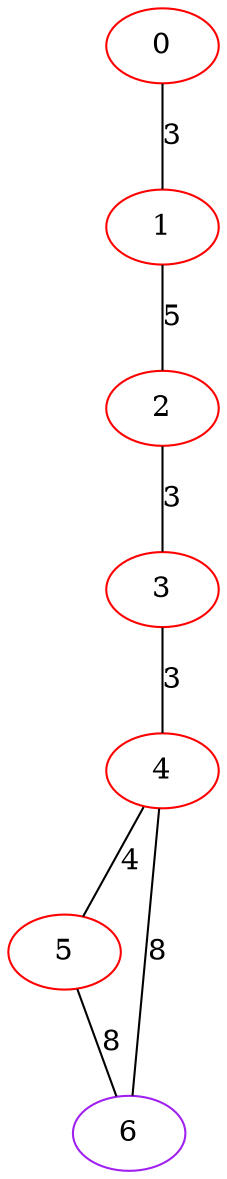 graph "" {
0 [color=red, weight=1];
1 [color=red, weight=1];
2 [color=red, weight=1];
3 [color=red, weight=1];
4 [color=red, weight=1];
5 [color=red, weight=1];
6 [color=purple, weight=4];
0 -- 1  [key=0, label=3];
1 -- 2  [key=0, label=5];
2 -- 3  [key=0, label=3];
3 -- 4  [key=0, label=3];
4 -- 5  [key=0, label=4];
4 -- 6  [key=0, label=8];
5 -- 6  [key=0, label=8];
}
